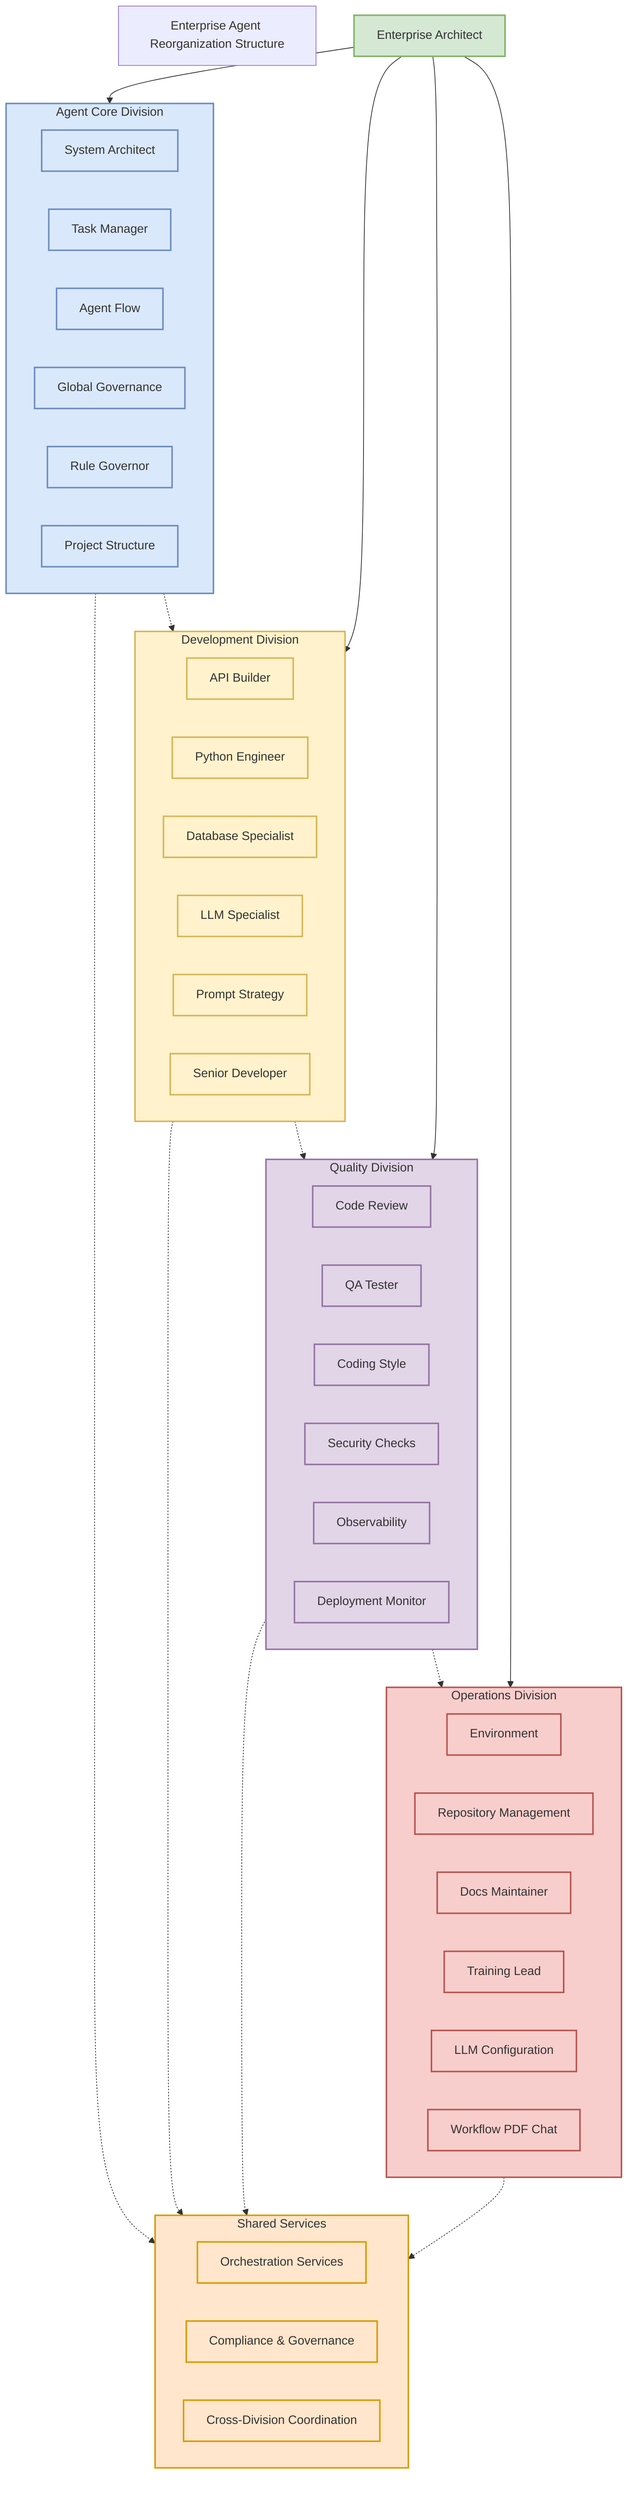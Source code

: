 graph TB
    %% Title
    title["Enterprise Agent Reorganization Structure"]
    
    %% Enterprise Architect (Top Level)
    EA[Enterprise Architect]
    
    %% Agent Core Division
    subgraph AC["Agent Core Division"]
        SA[System Architect]
        TM[Task Manager]
        AF[Agent Flow]
        GG[Global Governance]
        RG[Rule Governor]
        PS[Project Structure]
    end
    
    %% Development Division
    subgraph DD["Development Division"]
        AB[API Builder]
        PE[Python Engineer]
        DS[Database Specialist]
        LS[LLM Specialist]
        PS2[Prompt Strategy]
        SD[Senior Developer]
    end
    
    %% Quality Division
    subgraph QD["Quality Division"]
        CR[Code Review]
        QT[QA Tester]
        CS[Coding Style]
        SC[Security Checks]
        OB[Observability]
        DM[Deployment Monitor]
    end
    
    %% Operations Division
    subgraph OD["Operations Division"]
        EN[Environment]
        RM[Repository Management]
        DOC[Docs Maintainer]
        TL[Training Lead]
        LC[LLM Configuration]
        WP[Workflow PDF Chat]
    end
    
    %% Shared Services (Bottom)
    subgraph SS["Shared Services"]
        OS[Orchestration Services]
        CG[Compliance & Governance]
        CDC[Cross-Division Coordination]
    end
    
    %% Communication Lines
    %% Enterprise Architect to Divisions
    EA --> AC
    EA --> DD
    EA --> QD
    EA --> OD
    
    %% Divisions to Shared Services
    AC -.-> SS
    DD -.-> SS
    QD -.-> SS
    OD -.-> SS
    
    %% Cross-Division Communication
    AC -.-> DD
    DD -.-> QD
    QD -.-> OD
    
    %% Styling
    classDef enterprise fill:#d5e8d4,stroke:#82b366,stroke-width:2px
    classDef core fill:#dae8fc,stroke:#6c8ebf,stroke-width:2px
    classDef dev fill:#fff2cc,stroke:#d6b656,stroke-width:2px
    classDef quality fill:#e1d5e7,stroke:#9673a6,stroke-width:2px
    classDef ops fill:#f8cecc,stroke:#b85450,stroke-width:2px
    classDef shared fill:#ffe6cc,stroke:#d79b00,stroke-width:2px
    
    class EA enterprise
    class AC,SA,TM,AF,GG,RG,PS core
    class DD,AB,PE,DS,LS,PS2,SD dev
    class QD,CR,QT,CS,SC,OB,DM quality
    class OD,EN,RM,DOC,TL,LC,WP ops
    class SS,OS,CG,CDC shared